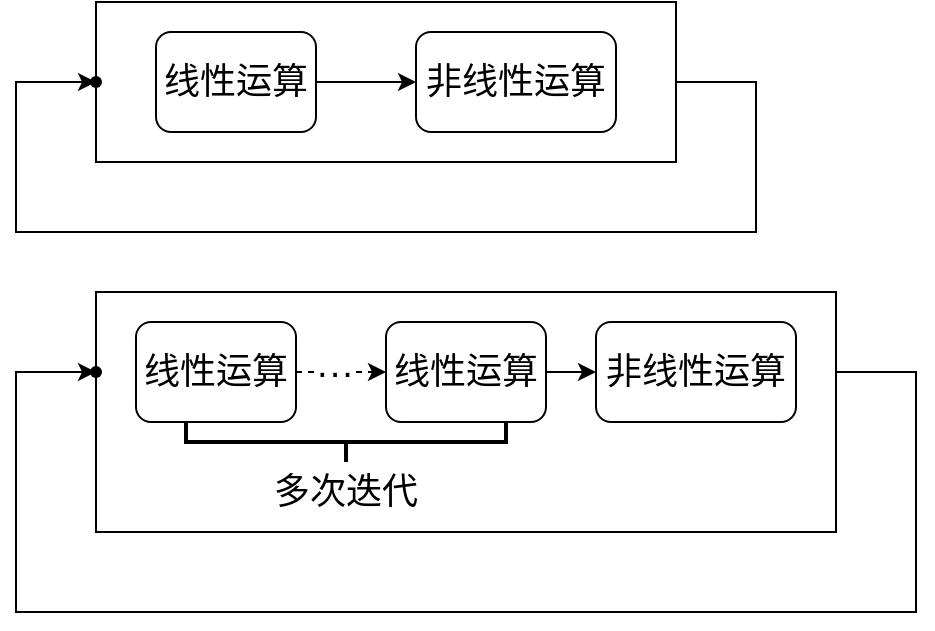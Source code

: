 <mxfile version="26.0.16">
  <diagram name="Page-1" id="7ekEpxPJGH3e3O2Qytre">
    <mxGraphModel dx="662" dy="456" grid="1" gridSize="10" guides="1" tooltips="1" connect="1" arrows="1" fold="1" page="1" pageScale="1" pageWidth="850" pageHeight="1100" math="1" shadow="0">
      <root>
        <mxCell id="0" />
        <mxCell id="1" parent="0" />
        <mxCell id="R5N9iUck8QXcpXk98RcQ-7" value="" style="edgeStyle=orthogonalEdgeStyle;rounded=0;orthogonalLoop=1;jettySize=auto;html=1;exitX=1;exitY=0.5;exitDx=0;exitDy=0;" edge="1" parent="1" source="R5N9iUck8QXcpXk98RcQ-1" target="R5N9iUck8QXcpXk98RcQ-6">
          <mxGeometry relative="1" as="geometry">
            <Array as="points">
              <mxPoint x="460" y="215" />
              <mxPoint x="460" y="290" />
              <mxPoint x="90" y="290" />
              <mxPoint x="90" y="215" />
            </Array>
          </mxGeometry>
        </mxCell>
        <mxCell id="R5N9iUck8QXcpXk98RcQ-1" value="" style="rounded=0;whiteSpace=wrap;html=1;" vertex="1" parent="1">
          <mxGeometry x="130" y="175" width="290" height="80" as="geometry" />
        </mxCell>
        <mxCell id="R5N9iUck8QXcpXk98RcQ-5" value="" style="edgeStyle=orthogonalEdgeStyle;rounded=0;orthogonalLoop=1;jettySize=auto;html=1;" edge="1" parent="1" source="R5N9iUck8QXcpXk98RcQ-2" target="R5N9iUck8QXcpXk98RcQ-3">
          <mxGeometry relative="1" as="geometry" />
        </mxCell>
        <mxCell id="R5N9iUck8QXcpXk98RcQ-2" value="&lt;font style=&quot;font-size: 18px;&quot;&gt;线性运算&lt;/font&gt;" style="rounded=1;whiteSpace=wrap;html=1;" vertex="1" parent="1">
          <mxGeometry x="160" y="190" width="80" height="50" as="geometry" />
        </mxCell>
        <mxCell id="R5N9iUck8QXcpXk98RcQ-3" value="&lt;font style=&quot;font-size: 18px;&quot;&gt;非线性运算&lt;/font&gt;" style="rounded=1;whiteSpace=wrap;html=1;" vertex="1" parent="1">
          <mxGeometry x="290" y="190" width="100" height="50" as="geometry" />
        </mxCell>
        <mxCell id="R5N9iUck8QXcpXk98RcQ-6" value="" style="shape=waypoint;sketch=0;size=6;pointerEvents=1;points=[];fillColor=default;resizable=0;rotatable=0;perimeter=centerPerimeter;snapToPoint=1;rounded=0;" vertex="1" parent="1">
          <mxGeometry x="120" y="205" width="20" height="20" as="geometry" />
        </mxCell>
        <mxCell id="R5N9iUck8QXcpXk98RcQ-10" value="" style="edgeStyle=orthogonalEdgeStyle;rounded=0;orthogonalLoop=1;jettySize=auto;html=1;exitX=1;exitY=0.5;exitDx=0;exitDy=0;" edge="1" parent="1" source="R5N9iUck8QXcpXk98RcQ-11" target="R5N9iUck8QXcpXk98RcQ-15">
          <mxGeometry relative="1" as="geometry">
            <Array as="points">
              <mxPoint x="500" y="360" />
              <mxPoint x="540" y="360" />
              <mxPoint x="540" y="480" />
              <mxPoint x="90" y="480" />
              <mxPoint x="90" y="360" />
            </Array>
          </mxGeometry>
        </mxCell>
        <mxCell id="R5N9iUck8QXcpXk98RcQ-11" value="" style="rounded=0;whiteSpace=wrap;html=1;" vertex="1" parent="1">
          <mxGeometry x="130" y="320" width="370" height="120" as="geometry" />
        </mxCell>
        <mxCell id="R5N9iUck8QXcpXk98RcQ-12" value="" style="edgeStyle=orthogonalEdgeStyle;rounded=0;orthogonalLoop=1;jettySize=auto;html=1;exitX=1;exitY=0.5;exitDx=0;exitDy=0;" edge="1" parent="1" source="R5N9iUck8QXcpXk98RcQ-16" target="R5N9iUck8QXcpXk98RcQ-14">
          <mxGeometry relative="1" as="geometry" />
        </mxCell>
        <mxCell id="R5N9iUck8QXcpXk98RcQ-13" value="&lt;font style=&quot;font-size: 18px;&quot;&gt;线性运算&lt;/font&gt;" style="rounded=1;whiteSpace=wrap;html=1;" vertex="1" parent="1">
          <mxGeometry x="150" y="335" width="80" height="50" as="geometry" />
        </mxCell>
        <mxCell id="R5N9iUck8QXcpXk98RcQ-14" value="&lt;font style=&quot;font-size: 18px;&quot;&gt;非线性运算&lt;/font&gt;" style="rounded=1;whiteSpace=wrap;html=1;" vertex="1" parent="1">
          <mxGeometry x="380" y="335" width="100" height="50" as="geometry" />
        </mxCell>
        <mxCell id="R5N9iUck8QXcpXk98RcQ-15" value="" style="shape=waypoint;sketch=0;size=6;pointerEvents=1;points=[];fillColor=default;resizable=0;rotatable=0;perimeter=centerPerimeter;snapToPoint=1;rounded=0;" vertex="1" parent="1">
          <mxGeometry x="120" y="350" width="20" height="20" as="geometry" />
        </mxCell>
        <mxCell id="R5N9iUck8QXcpXk98RcQ-16" value="&lt;font style=&quot;font-size: 18px;&quot;&gt;线性运算&lt;/font&gt;" style="rounded=1;whiteSpace=wrap;html=1;" vertex="1" parent="1">
          <mxGeometry x="275" y="335" width="80" height="50" as="geometry" />
        </mxCell>
        <mxCell id="R5N9iUck8QXcpXk98RcQ-17" value="" style="endArrow=classic;html=1;rounded=0;strokeColor=none;" edge="1" parent="1" source="R5N9iUck8QXcpXk98RcQ-13">
          <mxGeometry width="50" height="50" relative="1" as="geometry">
            <mxPoint x="240" y="410" as="sourcePoint" />
            <mxPoint x="280" y="360" as="targetPoint" />
            <Array as="points">
              <mxPoint x="260" y="360" />
            </Array>
          </mxGeometry>
        </mxCell>
        <mxCell id="R5N9iUck8QXcpXk98RcQ-18" value="" style="endArrow=classic;html=1;rounded=0;dashed=1;entryX=0;entryY=0.5;entryDx=0;entryDy=0;exitX=1;exitY=0.5;exitDx=0;exitDy=0;" edge="1" parent="1" source="R5N9iUck8QXcpXk98RcQ-13" target="R5N9iUck8QXcpXk98RcQ-16">
          <mxGeometry width="50" height="50" relative="1" as="geometry">
            <mxPoint x="240" y="360" as="sourcePoint" />
            <mxPoint x="300" y="310" as="targetPoint" />
          </mxGeometry>
        </mxCell>
        <mxCell id="R5N9iUck8QXcpXk98RcQ-19" value="&lt;font style=&quot;font-size: 19px;&quot;&gt;···&lt;/font&gt;" style="edgeLabel;html=1;align=center;verticalAlign=middle;resizable=0;points=[];" vertex="1" connectable="0" parent="R5N9iUck8QXcpXk98RcQ-18">
          <mxGeometry x="-0.151" y="-1" relative="1" as="geometry">
            <mxPoint as="offset" />
          </mxGeometry>
        </mxCell>
        <mxCell id="R5N9iUck8QXcpXk98RcQ-20" value="" style="strokeWidth=2;html=1;shape=mxgraph.flowchart.annotation_2;align=left;labelPosition=right;pointerEvents=1;rotation=-90;" vertex="1" parent="1">
          <mxGeometry x="245" y="315" width="20" height="160" as="geometry" />
        </mxCell>
        <mxCell id="R5N9iUck8QXcpXk98RcQ-21" value="&lt;font style=&quot;font-size: 18px;&quot;&gt;多次迭代&lt;/font&gt;" style="text;html=1;align=center;verticalAlign=middle;whiteSpace=wrap;rounded=0;" vertex="1" parent="1">
          <mxGeometry x="205" y="405" width="100" height="30" as="geometry" />
        </mxCell>
      </root>
    </mxGraphModel>
  </diagram>
</mxfile>
